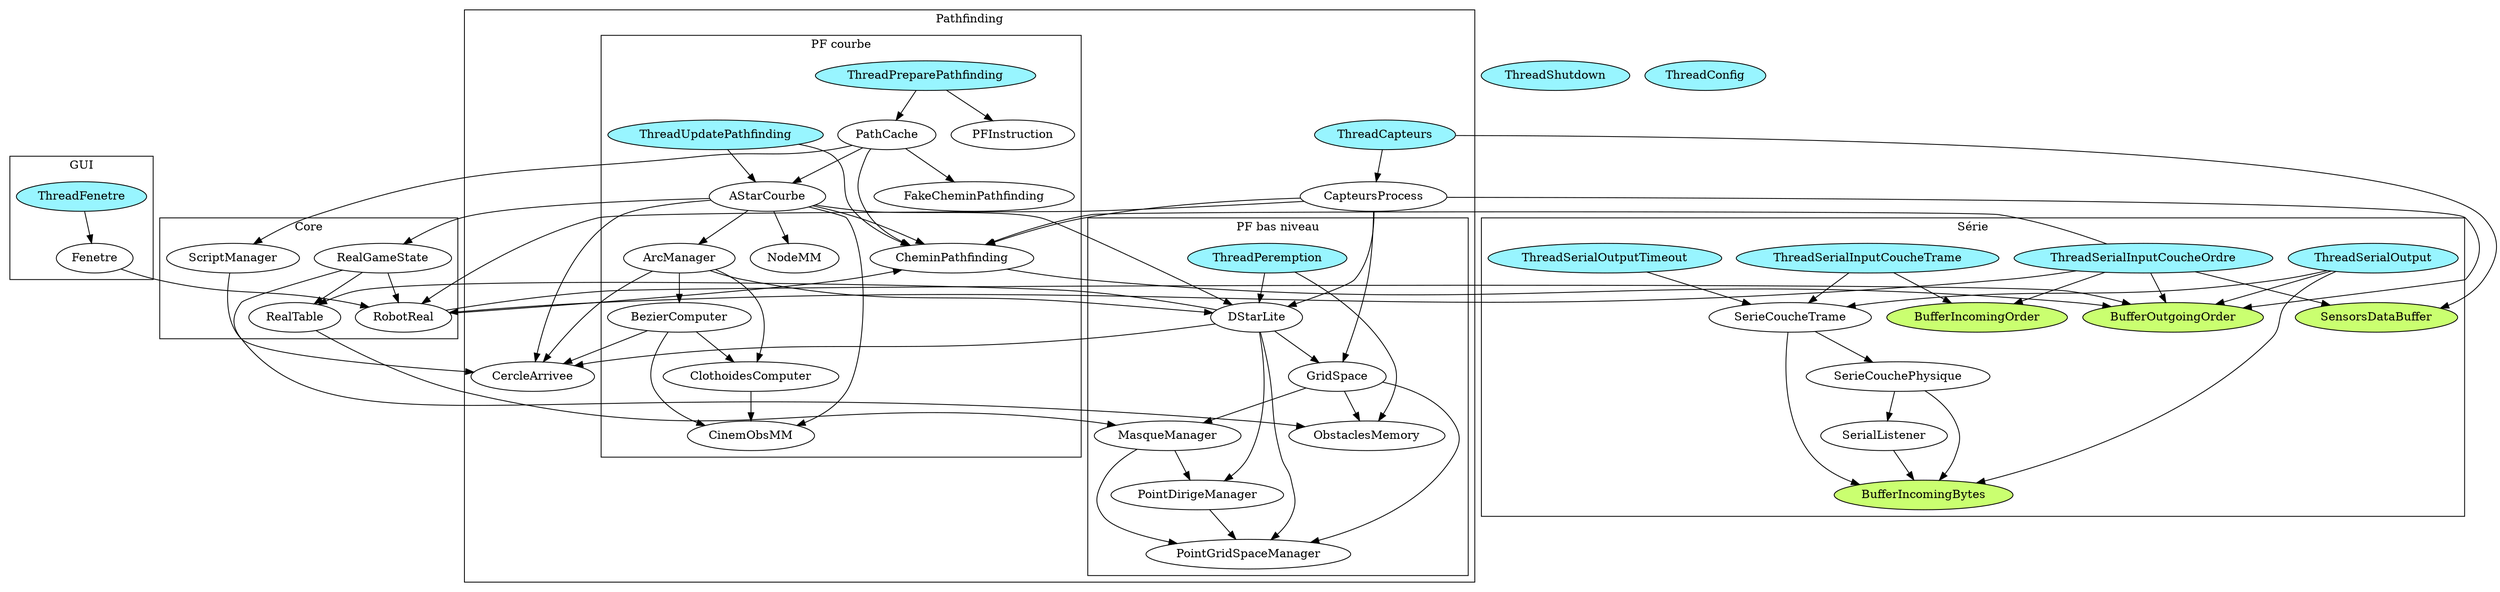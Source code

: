 digraph dependancesJava {

subgraph clusterPF {
label = "Pathfinding";
CapteursProcess;
ThreadCapteurs[style=filled, fillcolor=cadetblue1];
CercleArrivee;
subgraph clusterPFCourbe {
label = "PF courbe";
ArcManager;
PFInstruction;
NodeMM;
CheminPathfinding;
BezierComputer;
ThreadPreparePathfinding[style=filled, fillcolor=cadetblue1];
ClothoidesComputer;
ThreadUpdatePathfinding[style=filled, fillcolor=cadetblue1];
PathCache;
AStarCourbe;
CinemObsMM;
FakeCheminPathfinding;
}

subgraph clusterPFlow {
label = "PF bas niveau";
PointDirigeManager;
ThreadPeremption[style=filled, fillcolor=cadetblue1];
PointGridSpaceManager;
DStarLite;
GridSpace;
MasqueManager;
ObstaclesMemory;
}

}

subgraph clusterSerie {
label = "Série";
BufferIncomingBytes[style=filled, fillcolor=darkolivegreen1];
ThreadSerialOutput[style=filled, fillcolor=cadetblue1];
ThreadSerialInputCoucheOrdre[style=filled, fillcolor=cadetblue1];
SerieCoucheTrame;
BufferOutgoingOrder[style=filled, fillcolor=darkolivegreen1];
ThreadSerialInputCoucheTrame[style=filled, fillcolor=cadetblue1];
SensorsDataBuffer[style=filled, fillcolor=darkolivegreen1];
SerieCouchePhysique;
BufferIncomingOrder[style=filled, fillcolor=darkolivegreen1];
ThreadSerialOutputTimeout[style=filled, fillcolor=cadetblue1];
SerialListener;
}

subgraph clusterCore {
label = "Core";
RealTable;
RealGameState;
RobotReal;
ScriptManager;
}

subgraph clusterGUI {
label = "GUI";
ThreadFenetre[style=filled, fillcolor=cadetblue1];
Fenetre;
}

ThreadShutdown[style=filled, fillcolor=cadetblue1];
ThreadConfig[style=filled, fillcolor=cadetblue1];

RealTable -> {MasqueManager };
PointDirigeManager -> {PointGridSpaceManager };
ThreadSerialOutput -> {SerieCoucheTrame BufferIncomingBytes BufferOutgoingOrder };
ArcManager -> {ClothoidesComputer DStarLite BezierComputer CercleArrivee };
ThreadPeremption -> {ObstaclesMemory DStarLite };
ThreadSerialInputCoucheOrdre -> {CheminPathfinding SensorsDataBuffer BufferIncomingOrder RobotReal BufferOutgoingOrder };
CheminPathfinding -> {BufferOutgoingOrder };
CapteursProcess -> {CheminPathfinding DStarLite GridSpace RobotReal BufferOutgoingOrder };
BezierComputer -> {ClothoidesComputer CinemObsMM CercleArrivee };
ThreadPreparePathfinding -> {PathCache PFInstruction };
RealGameState -> {ObstaclesMemory RealTable RobotReal };
SerieCoucheTrame -> {SerieCouchePhysique BufferIncomingBytes };
ThreadCapteurs -> {CapteursProcess SensorsDataBuffer };
ClothoidesComputer -> {CinemObsMM };
ThreadFenetre -> {Fenetre };
ThreadSerialInputCoucheTrame -> {SerieCoucheTrame BufferIncomingOrder };
ThreadUpdatePathfinding -> {CheminPathfinding AStarCourbe };
DStarLite -> {PointGridSpaceManager RealTable PointDirigeManager CercleArrivee GridSpace };
GridSpace -> {PointGridSpaceManager ObstaclesMemory MasqueManager };
Fenetre -> {RobotReal };
SerieCouchePhysique -> {SerialListener BufferIncomingBytes };
PathCache -> {CheminPathfinding AStarCourbe ScriptManager FakeCheminPathfinding };
AStarCourbe -> {CheminPathfinding DStarLite RealGameState NodeMM CinemObsMM CercleArrivee ArcManager };
RobotReal -> {CheminPathfinding BufferOutgoingOrder };
ThreadSerialOutputTimeout -> {SerieCoucheTrame };
MasqueManager -> {PointGridSpaceManager PointDirigeManager };
ScriptManager -> {CercleArrivee };
SerialListener -> {BufferIncomingBytes };

}
